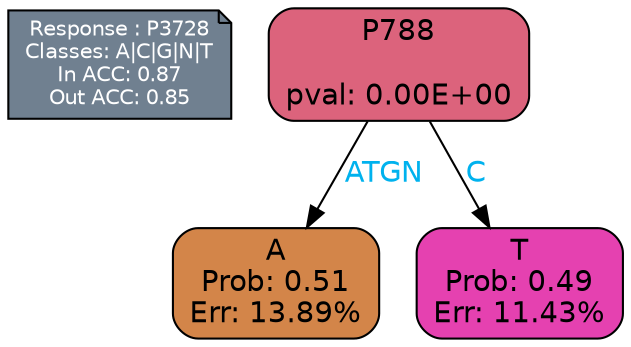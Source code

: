 digraph Tree {
node [shape=box, style="filled, rounded", color="black", fontname=helvetica] ;
graph [ranksep=equally, splines=polylines, bgcolor=transparent, dpi=600] ;
edge [fontname=helvetica] ;
LEGEND [label="Response : P3728
Classes: A|C|G|N|T
In ACC: 0.87
Out ACC: 0.85
",shape=note,align=left,style=filled,fillcolor="slategray",fontcolor="white",fontsize=10];1 [label="P788

pval: 0.00E+00", fillcolor="#dc637c"] ;
2 [label="A
Prob: 0.51
Err: 13.89%", fillcolor="#d38549"] ;
3 [label="T
Prob: 0.49
Err: 11.43%", fillcolor="#e541b0"] ;
1 -> 2 [label="ATGN",fontcolor=deepskyblue2] ;
1 -> 3 [label="C",fontcolor=deepskyblue2] ;
{rank = same; 2;3;}{rank = same; LEGEND;1;}}